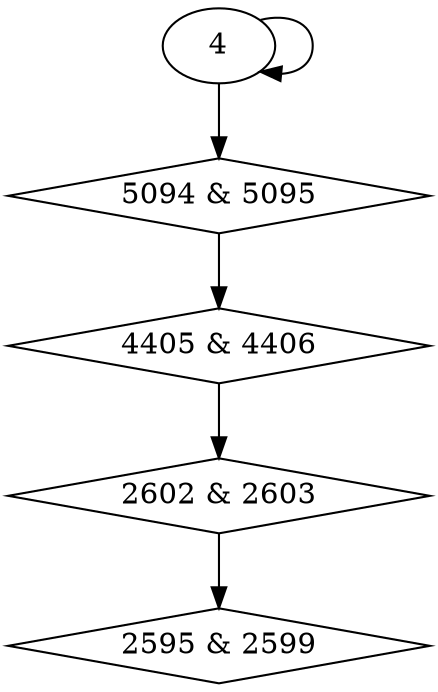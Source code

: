digraph {
0 [label = "2595 & 2599", shape = diamond];
1 [label = "2602 & 2603", shape = diamond];
2 [label = "4405 & 4406", shape = diamond];
3 [label = "5094 & 5095", shape = diamond];
1 -> 0;
2 -> 1;
3 -> 2;
4 -> 3;
4 -> 4;
}
